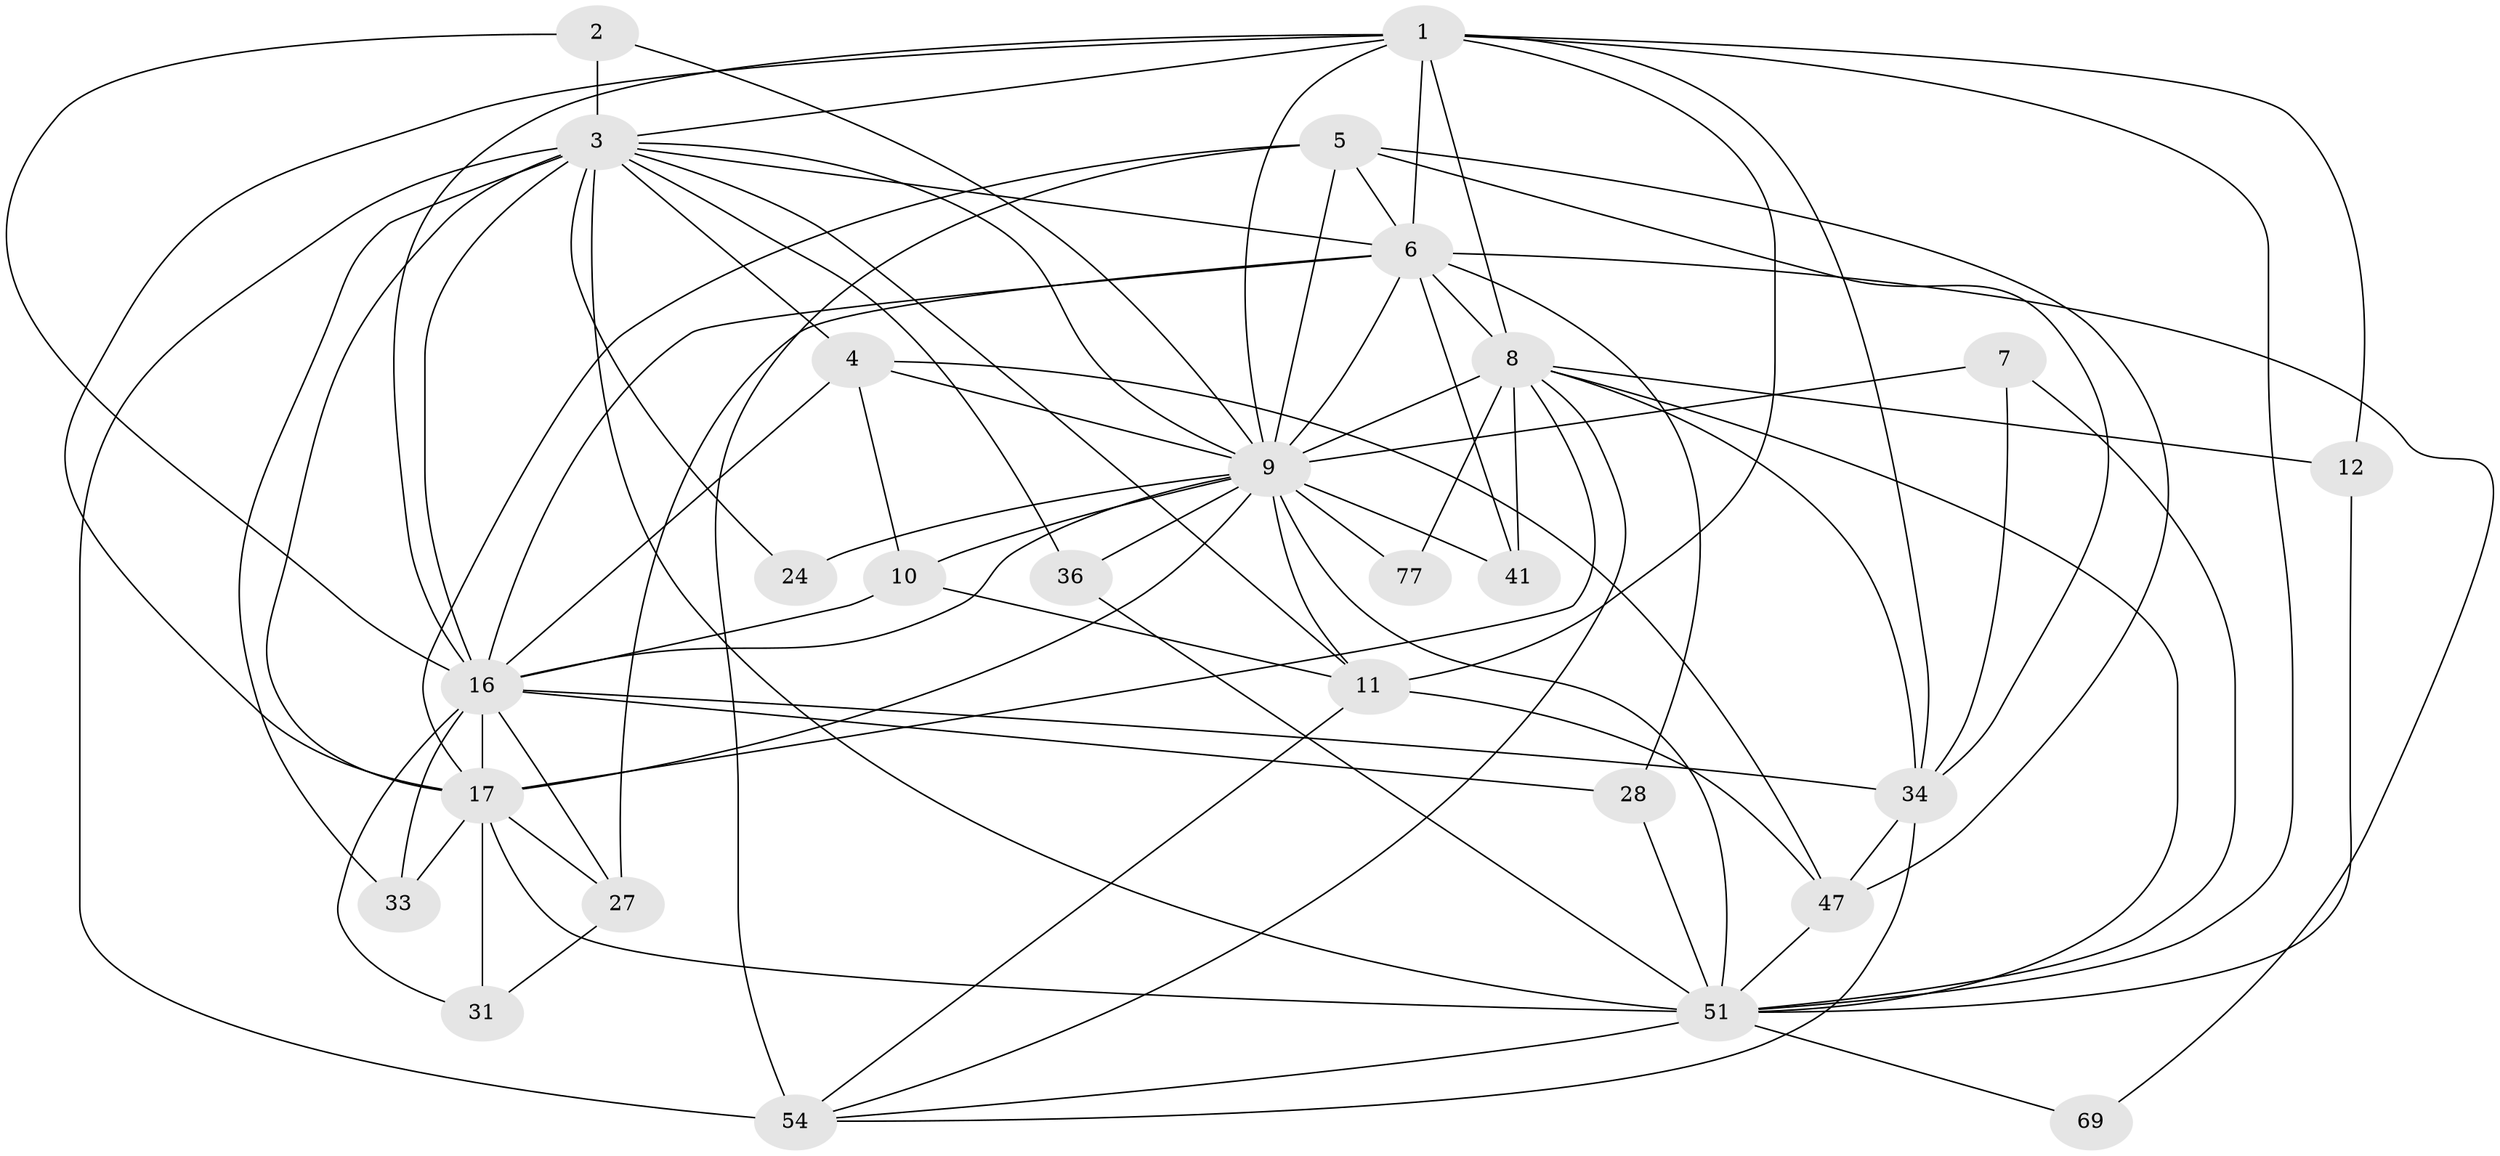 // original degree distribution, {4: 0.2441860465116279, 6: 0.13953488372093023, 3: 0.2558139534883721, 5: 0.10465116279069768, 2: 0.18604651162790697, 8: 0.03488372093023256, 7: 0.03488372093023256}
// Generated by graph-tools (version 1.1) at 2025/18/03/04/25 18:18:53]
// undirected, 27 vertices, 84 edges
graph export_dot {
graph [start="1"]
  node [color=gray90,style=filled];
  1 [super="+84+32+66"];
  2;
  3 [super="+75+21+19+14+42"];
  4 [super="+83"];
  5 [super="+63+13+22"];
  6 [super="+26+35"];
  7 [super="+50"];
  8 [super="+18"];
  9 [super="+38+30+15+72+37"];
  10 [super="+80"];
  11 [super="+48+60+65"];
  12 [super="+78"];
  16 [super="+68+29+57"];
  17 [super="+20"];
  24 [super="+58"];
  27;
  28;
  31 [super="+55"];
  33 [super="+43+86"];
  34 [super="+44"];
  36 [super="+85"];
  41 [super="+76"];
  47 [super="+61"];
  51 [super="+52"];
  54 [super="+64"];
  69;
  77;
  1 -- 16 [weight=2];
  1 -- 6;
  1 -- 9;
  1 -- 11;
  1 -- 3;
  1 -- 34;
  1 -- 51;
  1 -- 8;
  1 -- 12;
  1 -- 17;
  2 -- 9;
  2 -- 3 [weight=2];
  2 -- 16;
  3 -- 51 [weight=2];
  3 -- 4;
  3 -- 54 [weight=2];
  3 -- 16;
  3 -- 6;
  3 -- 24;
  3 -- 11;
  3 -- 33;
  3 -- 36;
  3 -- 9;
  3 -- 17;
  4 -- 16;
  4 -- 9;
  4 -- 10;
  4 -- 47;
  5 -- 6;
  5 -- 34;
  5 -- 17;
  5 -- 54;
  5 -- 47;
  5 -- 9 [weight=2];
  6 -- 28;
  6 -- 69;
  6 -- 27;
  6 -- 8 [weight=2];
  6 -- 16 [weight=2];
  6 -- 9;
  6 -- 41;
  7 -- 34;
  7 -- 9 [weight=2];
  7 -- 51;
  8 -- 54;
  8 -- 34;
  8 -- 41;
  8 -- 12;
  8 -- 77 [weight=2];
  8 -- 17 [weight=2];
  8 -- 51;
  8 -- 9 [weight=2];
  9 -- 16 [weight=4];
  9 -- 24 [weight=2];
  9 -- 11 [weight=5];
  9 -- 51;
  9 -- 41;
  9 -- 36;
  9 -- 10;
  9 -- 77;
  9 -- 17;
  10 -- 11;
  10 -- 16;
  11 -- 54;
  11 -- 47;
  12 -- 51;
  16 -- 33 [weight=2];
  16 -- 34 [weight=4];
  16 -- 31;
  16 -- 17;
  16 -- 27;
  16 -- 28;
  17 -- 31;
  17 -- 33;
  17 -- 51;
  17 -- 27;
  27 -- 31;
  28 -- 51;
  34 -- 47;
  34 -- 54;
  36 -- 51;
  47 -- 51;
  51 -- 69;
  51 -- 54;
}

